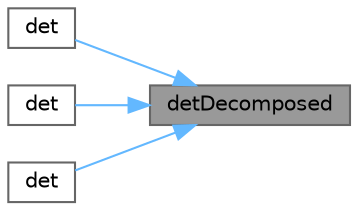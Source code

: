 digraph "detDecomposed"
{
 // LATEX_PDF_SIZE
  bgcolor="transparent";
  edge [fontname=Helvetica,fontsize=10,labelfontname=Helvetica,labelfontsize=10];
  node [fontname=Helvetica,fontsize=10,shape=box,height=0.2,width=0.4];
  rankdir="RL";
  Node1 [id="Node000001",label="detDecomposed",height=0.2,width=0.4,color="gray40", fillcolor="grey60", style="filled", fontcolor="black",tooltip=" "];
  Node1 -> Node2 [id="edge1_Node000001_Node000002",dir="back",color="steelblue1",style="solid",tooltip=" "];
  Node2 [id="Node000002",label="det",height=0.2,width=0.4,color="grey40", fillcolor="white", style="filled",URL="$namespaceFoam.html#a2a4f612cb35b595c37fc7cc54749a016",tooltip=" "];
  Node1 -> Node3 [id="edge2_Node000001_Node000003",dir="back",color="steelblue1",style="solid",tooltip=" "];
  Node3 [id="Node000003",label="det",height=0.2,width=0.4,color="grey40", fillcolor="white", style="filled",URL="$namespaceFoam.html#ab21020bcc0de0658b4f8028812aa4edb",tooltip=" "];
  Node1 -> Node4 [id="edge3_Node000001_Node000004",dir="back",color="steelblue1",style="solid",tooltip=" "];
  Node4 [id="Node000004",label="det",height=0.2,width=0.4,color="grey40", fillcolor="white", style="filled",URL="$namespaceFoam.html#a2d5239bc132aabd5c6a5965b0381fdbb",tooltip=" "];
}
